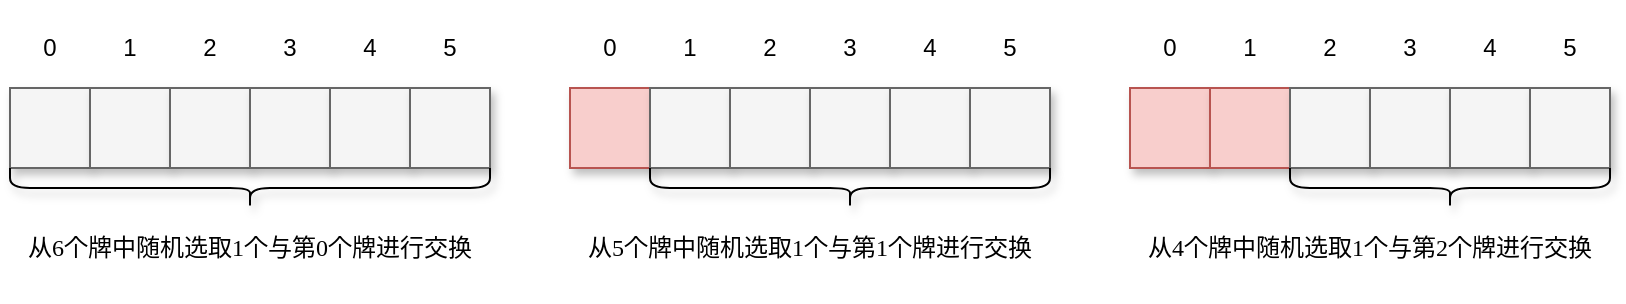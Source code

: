<mxfile version="16.1.0" type="github">
  <diagram id="2Csi6qzBKeMIDy0jQryI" name="第 1 页">
    <mxGraphModel dx="1042" dy="552" grid="1" gridSize="10" guides="1" tooltips="1" connect="1" arrows="1" fold="1" page="1" pageScale="1" pageWidth="827" pageHeight="1169" background="#ffffff" math="0" shadow="0">
      <root>
        <mxCell id="0" />
        <mxCell id="1" parent="0" />
        <mxCell id="gbPNROg_m_VoktVoEbgj-1" value="" style="rounded=0;whiteSpace=wrap;html=1;shadow=1;fillColor=#f5f5f5;fontColor=#333333;strokeColor=#666666;" vertex="1" parent="1">
          <mxGeometry x="240" y="160" width="40" height="40" as="geometry" />
        </mxCell>
        <mxCell id="gbPNROg_m_VoktVoEbgj-2" value="" style="rounded=0;whiteSpace=wrap;html=1;shadow=1;fillColor=#f5f5f5;fontColor=#333333;strokeColor=#666666;" vertex="1" parent="1">
          <mxGeometry x="280" y="160" width="40" height="40" as="geometry" />
        </mxCell>
        <mxCell id="gbPNROg_m_VoktVoEbgj-5" value="0" style="text;html=1;strokeColor=none;fillColor=none;align=center;verticalAlign=middle;whiteSpace=wrap;rounded=0;shadow=1;" vertex="1" parent="1">
          <mxGeometry x="240" y="120" width="40" height="40" as="geometry" />
        </mxCell>
        <mxCell id="gbPNROg_m_VoktVoEbgj-6" value="1" style="text;html=1;strokeColor=none;fillColor=none;align=center;verticalAlign=middle;whiteSpace=wrap;rounded=0;shadow=1;" vertex="1" parent="1">
          <mxGeometry x="280" y="120" width="40" height="40" as="geometry" />
        </mxCell>
        <mxCell id="gbPNROg_m_VoktVoEbgj-7" value="2" style="text;html=1;strokeColor=none;fillColor=none;align=center;verticalAlign=middle;whiteSpace=wrap;rounded=0;shadow=1;" vertex="1" parent="1">
          <mxGeometry x="320" y="120" width="40" height="40" as="geometry" />
        </mxCell>
        <mxCell id="gbPNROg_m_VoktVoEbgj-8" value="3" style="text;html=1;strokeColor=none;fillColor=none;align=center;verticalAlign=middle;whiteSpace=wrap;rounded=0;shadow=1;" vertex="1" parent="1">
          <mxGeometry x="360" y="120" width="40" height="40" as="geometry" />
        </mxCell>
        <mxCell id="gbPNROg_m_VoktVoEbgj-11" value="" style="rounded=0;whiteSpace=wrap;html=1;shadow=1;fillColor=#f5f5f5;fontColor=#333333;strokeColor=#666666;" vertex="1" parent="1">
          <mxGeometry x="320" y="160" width="40" height="40" as="geometry" />
        </mxCell>
        <mxCell id="gbPNROg_m_VoktVoEbgj-12" value="" style="rounded=0;whiteSpace=wrap;html=1;shadow=1;fillColor=#f5f5f5;fontColor=#333333;strokeColor=#666666;" vertex="1" parent="1">
          <mxGeometry x="360" y="160" width="40" height="40" as="geometry" />
        </mxCell>
        <mxCell id="gbPNROg_m_VoktVoEbgj-13" value="" style="rounded=0;whiteSpace=wrap;html=1;shadow=1;fillColor=#f5f5f5;fontColor=#333333;strokeColor=#666666;" vertex="1" parent="1">
          <mxGeometry x="400" y="160" width="40" height="40" as="geometry" />
        </mxCell>
        <mxCell id="gbPNROg_m_VoktVoEbgj-14" value="" style="rounded=0;whiteSpace=wrap;html=1;shadow=1;fillColor=#f5f5f5;fontColor=#333333;strokeColor=#666666;" vertex="1" parent="1">
          <mxGeometry x="440" y="160" width="40" height="40" as="geometry" />
        </mxCell>
        <mxCell id="gbPNROg_m_VoktVoEbgj-15" value="" style="shape=curlyBracket;whiteSpace=wrap;html=1;rounded=1;flipH=1;shadow=1;fontFamily=Comic Sans MS;rotation=90;size=0.5;" vertex="1" parent="1">
          <mxGeometry x="350" y="90" width="20" height="240" as="geometry" />
        </mxCell>
        <mxCell id="gbPNROg_m_VoktVoEbgj-16" value="从6个牌中随机选取1个与第0个牌进行交换" style="text;html=1;strokeColor=none;fillColor=none;align=center;verticalAlign=middle;whiteSpace=wrap;rounded=0;shadow=1;fontFamily=Comic Sans MS;" vertex="1" parent="1">
          <mxGeometry x="240" y="220" width="240" height="40" as="geometry" />
        </mxCell>
        <mxCell id="gbPNROg_m_VoktVoEbgj-17" value="" style="rounded=0;whiteSpace=wrap;html=1;shadow=1;fillColor=#f8cecc;strokeColor=#b85450;" vertex="1" parent="1">
          <mxGeometry x="520" y="160" width="40" height="40" as="geometry" />
        </mxCell>
        <mxCell id="gbPNROg_m_VoktVoEbgj-18" value="" style="rounded=0;whiteSpace=wrap;html=1;shadow=1;fillColor=#f5f5f5;fontColor=#333333;strokeColor=#666666;" vertex="1" parent="1">
          <mxGeometry x="560" y="160" width="40" height="40" as="geometry" />
        </mxCell>
        <mxCell id="gbPNROg_m_VoktVoEbgj-19" value="" style="rounded=0;whiteSpace=wrap;html=1;shadow=1;fillColor=#f5f5f5;fontColor=#333333;strokeColor=#666666;" vertex="1" parent="1">
          <mxGeometry x="600" y="160" width="40" height="40" as="geometry" />
        </mxCell>
        <mxCell id="gbPNROg_m_VoktVoEbgj-20" value="" style="rounded=0;whiteSpace=wrap;html=1;shadow=1;fillColor=#f5f5f5;fontColor=#333333;strokeColor=#666666;" vertex="1" parent="1">
          <mxGeometry x="640" y="160" width="40" height="40" as="geometry" />
        </mxCell>
        <mxCell id="gbPNROg_m_VoktVoEbgj-21" value="" style="rounded=0;whiteSpace=wrap;html=1;shadow=1;fillColor=#f5f5f5;fontColor=#333333;strokeColor=#666666;" vertex="1" parent="1">
          <mxGeometry x="680" y="160" width="40" height="40" as="geometry" />
        </mxCell>
        <mxCell id="gbPNROg_m_VoktVoEbgj-22" value="" style="rounded=0;whiteSpace=wrap;html=1;shadow=1;fillColor=#f5f5f5;fontColor=#333333;strokeColor=#666666;" vertex="1" parent="1">
          <mxGeometry x="720" y="160" width="40" height="40" as="geometry" />
        </mxCell>
        <mxCell id="gbPNROg_m_VoktVoEbgj-23" value="" style="shape=curlyBracket;whiteSpace=wrap;html=1;rounded=1;flipH=1;shadow=1;fontFamily=Comic Sans MS;rotation=90;size=0.5;" vertex="1" parent="1">
          <mxGeometry x="650" y="110" width="20" height="200" as="geometry" />
        </mxCell>
        <mxCell id="gbPNROg_m_VoktVoEbgj-24" value="从5个牌中随机选取1个与第1个牌进行交换" style="text;html=1;strokeColor=none;fillColor=none;align=center;verticalAlign=middle;whiteSpace=wrap;rounded=0;shadow=1;fontFamily=Comic Sans MS;" vertex="1" parent="1">
          <mxGeometry x="520" y="220" width="240" height="40" as="geometry" />
        </mxCell>
        <mxCell id="gbPNROg_m_VoktVoEbgj-25" value="4" style="text;html=1;strokeColor=none;fillColor=none;align=center;verticalAlign=middle;whiteSpace=wrap;rounded=0;shadow=1;" vertex="1" parent="1">
          <mxGeometry x="400" y="120" width="40" height="40" as="geometry" />
        </mxCell>
        <mxCell id="gbPNROg_m_VoktVoEbgj-26" value="5" style="text;html=1;strokeColor=none;fillColor=none;align=center;verticalAlign=middle;whiteSpace=wrap;rounded=0;shadow=1;" vertex="1" parent="1">
          <mxGeometry x="440" y="120" width="40" height="40" as="geometry" />
        </mxCell>
        <mxCell id="gbPNROg_m_VoktVoEbgj-27" value="0" style="text;html=1;strokeColor=none;fillColor=none;align=center;verticalAlign=middle;whiteSpace=wrap;rounded=0;shadow=1;" vertex="1" parent="1">
          <mxGeometry x="520" y="120" width="40" height="40" as="geometry" />
        </mxCell>
        <mxCell id="gbPNROg_m_VoktVoEbgj-28" value="1" style="text;html=1;strokeColor=none;fillColor=none;align=center;verticalAlign=middle;whiteSpace=wrap;rounded=0;shadow=1;" vertex="1" parent="1">
          <mxGeometry x="560" y="120" width="40" height="40" as="geometry" />
        </mxCell>
        <mxCell id="gbPNROg_m_VoktVoEbgj-29" value="2" style="text;html=1;strokeColor=none;fillColor=none;align=center;verticalAlign=middle;whiteSpace=wrap;rounded=0;shadow=1;" vertex="1" parent="1">
          <mxGeometry x="600" y="120" width="40" height="40" as="geometry" />
        </mxCell>
        <mxCell id="gbPNROg_m_VoktVoEbgj-30" value="3" style="text;html=1;strokeColor=none;fillColor=none;align=center;verticalAlign=middle;whiteSpace=wrap;rounded=0;shadow=1;" vertex="1" parent="1">
          <mxGeometry x="640" y="120" width="40" height="40" as="geometry" />
        </mxCell>
        <mxCell id="gbPNROg_m_VoktVoEbgj-31" value="4" style="text;html=1;strokeColor=none;fillColor=none;align=center;verticalAlign=middle;whiteSpace=wrap;rounded=0;shadow=1;" vertex="1" parent="1">
          <mxGeometry x="680" y="120" width="40" height="40" as="geometry" />
        </mxCell>
        <mxCell id="gbPNROg_m_VoktVoEbgj-32" value="5" style="text;html=1;strokeColor=none;fillColor=none;align=center;verticalAlign=middle;whiteSpace=wrap;rounded=0;shadow=1;" vertex="1" parent="1">
          <mxGeometry x="720" y="120" width="40" height="40" as="geometry" />
        </mxCell>
        <mxCell id="gbPNROg_m_VoktVoEbgj-33" value="" style="rounded=0;whiteSpace=wrap;html=1;shadow=1;fillColor=#f8cecc;strokeColor=#b85450;" vertex="1" parent="1">
          <mxGeometry x="800" y="160" width="40" height="40" as="geometry" />
        </mxCell>
        <mxCell id="gbPNROg_m_VoktVoEbgj-34" value="" style="rounded=0;whiteSpace=wrap;html=1;shadow=1;fillColor=#f8cecc;strokeColor=#b85450;" vertex="1" parent="1">
          <mxGeometry x="840" y="160" width="40" height="40" as="geometry" />
        </mxCell>
        <mxCell id="gbPNROg_m_VoktVoEbgj-35" value="" style="rounded=0;whiteSpace=wrap;html=1;shadow=1;fillColor=#f5f5f5;fontColor=#333333;strokeColor=#666666;" vertex="1" parent="1">
          <mxGeometry x="880" y="160" width="40" height="40" as="geometry" />
        </mxCell>
        <mxCell id="gbPNROg_m_VoktVoEbgj-36" value="" style="rounded=0;whiteSpace=wrap;html=1;shadow=1;fillColor=#f5f5f5;fontColor=#333333;strokeColor=#666666;" vertex="1" parent="1">
          <mxGeometry x="920" y="160" width="40" height="40" as="geometry" />
        </mxCell>
        <mxCell id="gbPNROg_m_VoktVoEbgj-37" value="" style="rounded=0;whiteSpace=wrap;html=1;shadow=1;fillColor=#f5f5f5;fontColor=#333333;strokeColor=#666666;" vertex="1" parent="1">
          <mxGeometry x="960" y="160" width="40" height="40" as="geometry" />
        </mxCell>
        <mxCell id="gbPNROg_m_VoktVoEbgj-38" value="" style="rounded=0;whiteSpace=wrap;html=1;shadow=1;fillColor=#f5f5f5;fontColor=#333333;strokeColor=#666666;" vertex="1" parent="1">
          <mxGeometry x="1000" y="160" width="40" height="40" as="geometry" />
        </mxCell>
        <mxCell id="gbPNROg_m_VoktVoEbgj-39" value="" style="shape=curlyBracket;whiteSpace=wrap;html=1;rounded=1;flipH=1;shadow=1;fontFamily=Comic Sans MS;rotation=90;size=0.5;" vertex="1" parent="1">
          <mxGeometry x="950" y="130" width="20" height="160" as="geometry" />
        </mxCell>
        <mxCell id="gbPNROg_m_VoktVoEbgj-40" value="从4个牌中随机选取1个与第2个牌进行交换" style="text;html=1;strokeColor=none;fillColor=none;align=center;verticalAlign=middle;whiteSpace=wrap;rounded=0;shadow=1;fontFamily=Comic Sans MS;" vertex="1" parent="1">
          <mxGeometry x="800" y="220" width="240" height="40" as="geometry" />
        </mxCell>
        <mxCell id="gbPNROg_m_VoktVoEbgj-41" value="0" style="text;html=1;strokeColor=none;fillColor=none;align=center;verticalAlign=middle;whiteSpace=wrap;rounded=0;shadow=1;" vertex="1" parent="1">
          <mxGeometry x="800" y="120" width="40" height="40" as="geometry" />
        </mxCell>
        <mxCell id="gbPNROg_m_VoktVoEbgj-42" value="1" style="text;html=1;strokeColor=none;fillColor=none;align=center;verticalAlign=middle;whiteSpace=wrap;rounded=0;shadow=1;" vertex="1" parent="1">
          <mxGeometry x="840" y="120" width="40" height="40" as="geometry" />
        </mxCell>
        <mxCell id="gbPNROg_m_VoktVoEbgj-43" value="2" style="text;html=1;strokeColor=none;fillColor=none;align=center;verticalAlign=middle;whiteSpace=wrap;rounded=0;shadow=1;" vertex="1" parent="1">
          <mxGeometry x="880" y="120" width="40" height="40" as="geometry" />
        </mxCell>
        <mxCell id="gbPNROg_m_VoktVoEbgj-44" value="3" style="text;html=1;strokeColor=none;fillColor=none;align=center;verticalAlign=middle;whiteSpace=wrap;rounded=0;shadow=1;" vertex="1" parent="1">
          <mxGeometry x="920" y="120" width="40" height="40" as="geometry" />
        </mxCell>
        <mxCell id="gbPNROg_m_VoktVoEbgj-45" value="4" style="text;html=1;strokeColor=none;fillColor=none;align=center;verticalAlign=middle;whiteSpace=wrap;rounded=0;shadow=1;" vertex="1" parent="1">
          <mxGeometry x="960" y="120" width="40" height="40" as="geometry" />
        </mxCell>
        <mxCell id="gbPNROg_m_VoktVoEbgj-46" value="5" style="text;html=1;strokeColor=none;fillColor=none;align=center;verticalAlign=middle;whiteSpace=wrap;rounded=0;shadow=1;" vertex="1" parent="1">
          <mxGeometry x="1000" y="120" width="40" height="40" as="geometry" />
        </mxCell>
      </root>
    </mxGraphModel>
  </diagram>
</mxfile>

